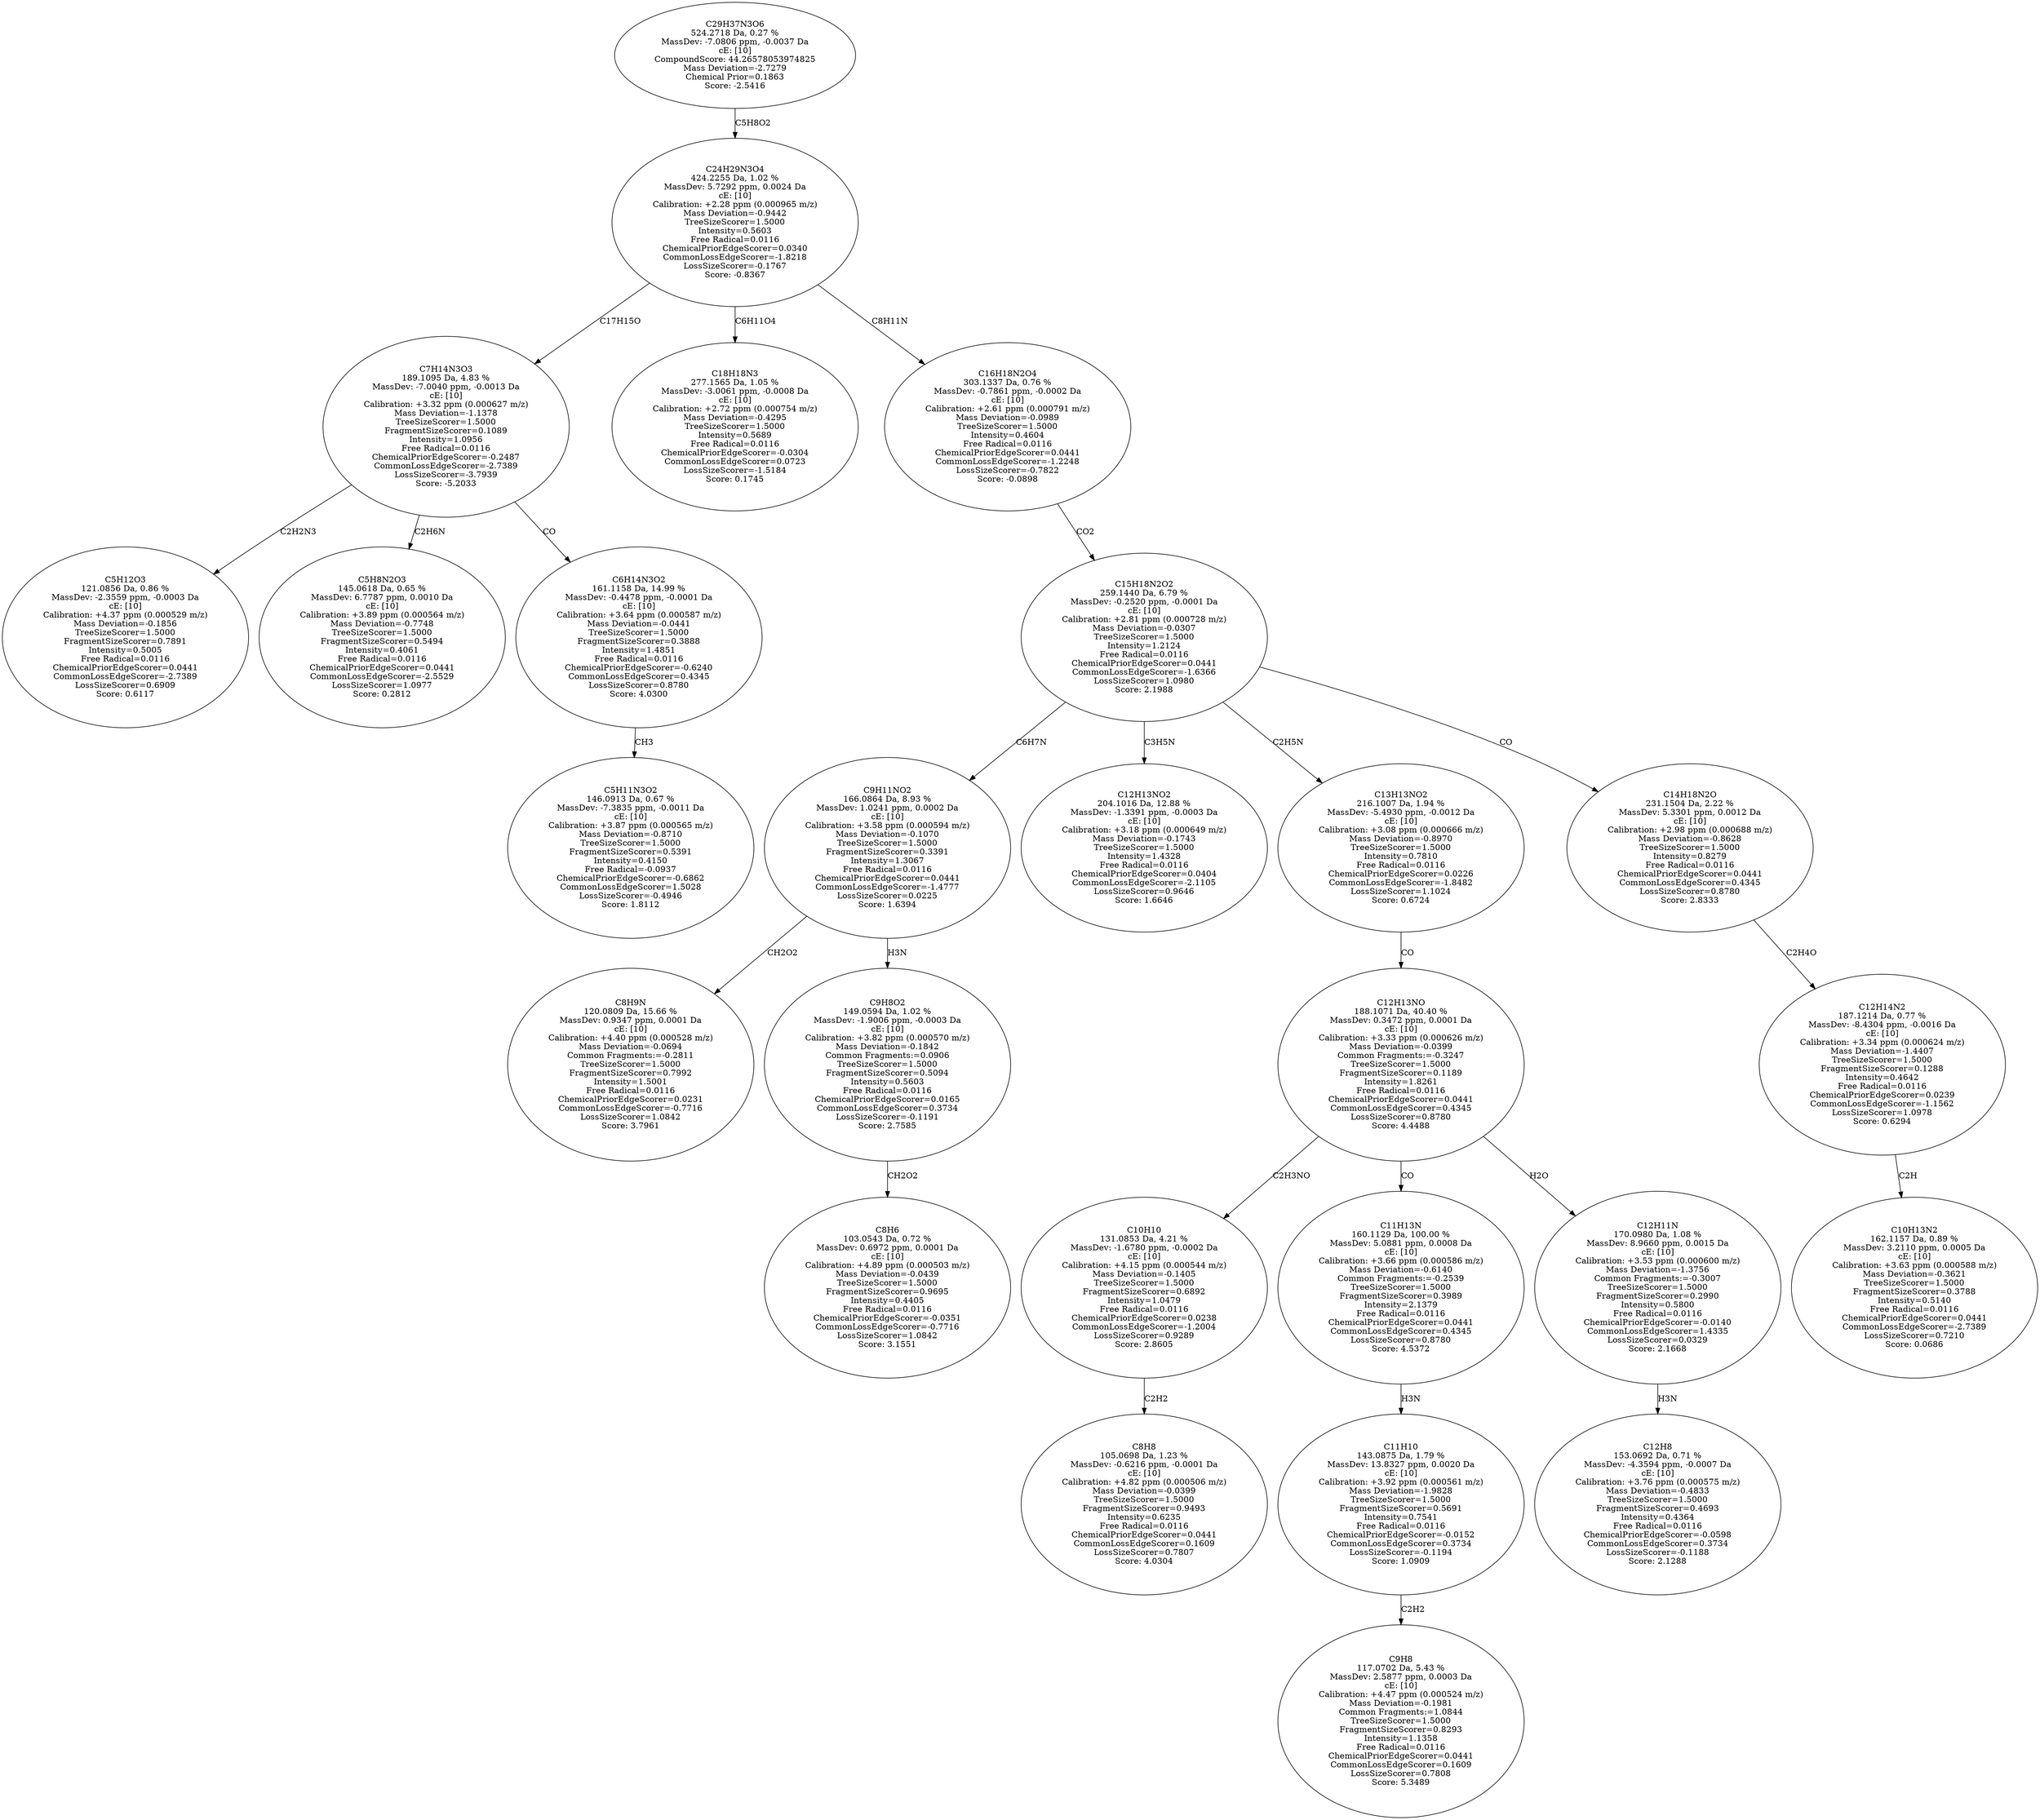 strict digraph {
v1 [label="C5H12O3\n121.0856 Da, 0.86 %\nMassDev: -2.3559 ppm, -0.0003 Da\ncE: [10]\nCalibration: +4.37 ppm (0.000529 m/z)\nMass Deviation=-0.1856\nTreeSizeScorer=1.5000\nFragmentSizeScorer=0.7891\nIntensity=0.5005\nFree Radical=0.0116\nChemicalPriorEdgeScorer=0.0441\nCommonLossEdgeScorer=-2.7389\nLossSizeScorer=0.6909\nScore: 0.6117"];
v2 [label="C5H8N2O3\n145.0618 Da, 0.65 %\nMassDev: 6.7787 ppm, 0.0010 Da\ncE: [10]\nCalibration: +3.89 ppm (0.000564 m/z)\nMass Deviation=-0.7748\nTreeSizeScorer=1.5000\nFragmentSizeScorer=0.5494\nIntensity=0.4061\nFree Radical=0.0116\nChemicalPriorEdgeScorer=0.0441\nCommonLossEdgeScorer=-2.5529\nLossSizeScorer=1.0977\nScore: 0.2812"];
v3 [label="C5H11N3O2\n146.0913 Da, 0.67 %\nMassDev: -7.3835 ppm, -0.0011 Da\ncE: [10]\nCalibration: +3.87 ppm (0.000565 m/z)\nMass Deviation=-0.8710\nTreeSizeScorer=1.5000\nFragmentSizeScorer=0.5391\nIntensity=0.4150\nFree Radical=-0.0937\nChemicalPriorEdgeScorer=-0.6862\nCommonLossEdgeScorer=1.5028\nLossSizeScorer=-0.4946\nScore: 1.8112"];
v4 [label="C6H14N3O2\n161.1158 Da, 14.99 %\nMassDev: -0.4478 ppm, -0.0001 Da\ncE: [10]\nCalibration: +3.64 ppm (0.000587 m/z)\nMass Deviation=-0.0441\nTreeSizeScorer=1.5000\nFragmentSizeScorer=0.3888\nIntensity=1.4851\nFree Radical=0.0116\nChemicalPriorEdgeScorer=-0.6240\nCommonLossEdgeScorer=0.4345\nLossSizeScorer=0.8780\nScore: 4.0300"];
v5 [label="C7H14N3O3\n189.1095 Da, 4.83 %\nMassDev: -7.0040 ppm, -0.0013 Da\ncE: [10]\nCalibration: +3.32 ppm (0.000627 m/z)\nMass Deviation=-1.1378\nTreeSizeScorer=1.5000\nFragmentSizeScorer=0.1089\nIntensity=1.0956\nFree Radical=0.0116\nChemicalPriorEdgeScorer=-0.2487\nCommonLossEdgeScorer=-2.7389\nLossSizeScorer=-3.7939\nScore: -5.2033"];
v6 [label="C18H18N3\n277.1565 Da, 1.05 %\nMassDev: -3.0061 ppm, -0.0008 Da\ncE: [10]\nCalibration: +2.72 ppm (0.000754 m/z)\nMass Deviation=-0.4295\nTreeSizeScorer=1.5000\nIntensity=0.5689\nFree Radical=0.0116\nChemicalPriorEdgeScorer=-0.0304\nCommonLossEdgeScorer=0.0723\nLossSizeScorer=-1.5184\nScore: 0.1745"];
v7 [label="C8H9N\n120.0809 Da, 15.66 %\nMassDev: 0.9347 ppm, 0.0001 Da\ncE: [10]\nCalibration: +4.40 ppm (0.000528 m/z)\nMass Deviation=-0.0694\nCommon Fragments:=-0.2811\nTreeSizeScorer=1.5000\nFragmentSizeScorer=0.7992\nIntensity=1.5001\nFree Radical=0.0116\nChemicalPriorEdgeScorer=0.0231\nCommonLossEdgeScorer=-0.7716\nLossSizeScorer=1.0842\nScore: 3.7961"];
v8 [label="C8H6\n103.0543 Da, 0.72 %\nMassDev: 0.6972 ppm, 0.0001 Da\ncE: [10]\nCalibration: +4.89 ppm (0.000503 m/z)\nMass Deviation=-0.0439\nTreeSizeScorer=1.5000\nFragmentSizeScorer=0.9695\nIntensity=0.4405\nFree Radical=0.0116\nChemicalPriorEdgeScorer=-0.0351\nCommonLossEdgeScorer=-0.7716\nLossSizeScorer=1.0842\nScore: 3.1551"];
v9 [label="C9H8O2\n149.0594 Da, 1.02 %\nMassDev: -1.9006 ppm, -0.0003 Da\ncE: [10]\nCalibration: +3.82 ppm (0.000570 m/z)\nMass Deviation=-0.1842\nCommon Fragments:=0.0906\nTreeSizeScorer=1.5000\nFragmentSizeScorer=0.5094\nIntensity=0.5603\nFree Radical=0.0116\nChemicalPriorEdgeScorer=0.0165\nCommonLossEdgeScorer=0.3734\nLossSizeScorer=-0.1191\nScore: 2.7585"];
v10 [label="C9H11NO2\n166.0864 Da, 8.93 %\nMassDev: 1.0241 ppm, 0.0002 Da\ncE: [10]\nCalibration: +3.58 ppm (0.000594 m/z)\nMass Deviation=-0.1070\nTreeSizeScorer=1.5000\nFragmentSizeScorer=0.3391\nIntensity=1.3067\nFree Radical=0.0116\nChemicalPriorEdgeScorer=0.0441\nCommonLossEdgeScorer=-1.4777\nLossSizeScorer=0.0225\nScore: 1.6394"];
v11 [label="C12H13NO2\n204.1016 Da, 12.88 %\nMassDev: -1.3391 ppm, -0.0003 Da\ncE: [10]\nCalibration: +3.18 ppm (0.000649 m/z)\nMass Deviation=-0.1743\nTreeSizeScorer=1.5000\nIntensity=1.4328\nFree Radical=0.0116\nChemicalPriorEdgeScorer=0.0404\nCommonLossEdgeScorer=-2.1105\nLossSizeScorer=0.9646\nScore: 1.6646"];
v12 [label="C8H8\n105.0698 Da, 1.23 %\nMassDev: -0.6216 ppm, -0.0001 Da\ncE: [10]\nCalibration: +4.82 ppm (0.000506 m/z)\nMass Deviation=-0.0399\nTreeSizeScorer=1.5000\nFragmentSizeScorer=0.9493\nIntensity=0.6235\nFree Radical=0.0116\nChemicalPriorEdgeScorer=0.0441\nCommonLossEdgeScorer=0.1609\nLossSizeScorer=0.7807\nScore: 4.0304"];
v13 [label="C10H10\n131.0853 Da, 4.21 %\nMassDev: -1.6780 ppm, -0.0002 Da\ncE: [10]\nCalibration: +4.15 ppm (0.000544 m/z)\nMass Deviation=-0.1405\nTreeSizeScorer=1.5000\nFragmentSizeScorer=0.6892\nIntensity=1.0479\nFree Radical=0.0116\nChemicalPriorEdgeScorer=0.0238\nCommonLossEdgeScorer=-1.2004\nLossSizeScorer=0.9289\nScore: 2.8605"];
v14 [label="C9H8\n117.0702 Da, 5.43 %\nMassDev: 2.5877 ppm, 0.0003 Da\ncE: [10]\nCalibration: +4.47 ppm (0.000524 m/z)\nMass Deviation=-0.1981\nCommon Fragments:=1.0844\nTreeSizeScorer=1.5000\nFragmentSizeScorer=0.8293\nIntensity=1.1358\nFree Radical=0.0116\nChemicalPriorEdgeScorer=0.0441\nCommonLossEdgeScorer=0.1609\nLossSizeScorer=0.7808\nScore: 5.3489"];
v15 [label="C11H10\n143.0875 Da, 1.79 %\nMassDev: 13.8327 ppm, 0.0020 Da\ncE: [10]\nCalibration: +3.92 ppm (0.000561 m/z)\nMass Deviation=-1.9828\nTreeSizeScorer=1.5000\nFragmentSizeScorer=0.5691\nIntensity=0.7541\nFree Radical=0.0116\nChemicalPriorEdgeScorer=-0.0152\nCommonLossEdgeScorer=0.3734\nLossSizeScorer=-0.1194\nScore: 1.0909"];
v16 [label="C11H13N\n160.1129 Da, 100.00 %\nMassDev: 5.0881 ppm, 0.0008 Da\ncE: [10]\nCalibration: +3.66 ppm (0.000586 m/z)\nMass Deviation=-0.6140\nCommon Fragments:=-0.2539\nTreeSizeScorer=1.5000\nFragmentSizeScorer=0.3989\nIntensity=2.1379\nFree Radical=0.0116\nChemicalPriorEdgeScorer=0.0441\nCommonLossEdgeScorer=0.4345\nLossSizeScorer=0.8780\nScore: 4.5372"];
v17 [label="C12H8\n153.0692 Da, 0.71 %\nMassDev: -4.3594 ppm, -0.0007 Da\ncE: [10]\nCalibration: +3.76 ppm (0.000575 m/z)\nMass Deviation=-0.4833\nTreeSizeScorer=1.5000\nFragmentSizeScorer=0.4693\nIntensity=0.4364\nFree Radical=0.0116\nChemicalPriorEdgeScorer=-0.0598\nCommonLossEdgeScorer=0.3734\nLossSizeScorer=-0.1188\nScore: 2.1288"];
v18 [label="C12H11N\n170.0980 Da, 1.08 %\nMassDev: 8.9660 ppm, 0.0015 Da\ncE: [10]\nCalibration: +3.53 ppm (0.000600 m/z)\nMass Deviation=-1.3756\nCommon Fragments:=-0.3007\nTreeSizeScorer=1.5000\nFragmentSizeScorer=0.2990\nIntensity=0.5800\nFree Radical=0.0116\nChemicalPriorEdgeScorer=-0.0140\nCommonLossEdgeScorer=1.4335\nLossSizeScorer=0.0329\nScore: 2.1668"];
v19 [label="C12H13NO\n188.1071 Da, 40.40 %\nMassDev: 0.3472 ppm, 0.0001 Da\ncE: [10]\nCalibration: +3.33 ppm (0.000626 m/z)\nMass Deviation=-0.0399\nCommon Fragments:=-0.3247\nTreeSizeScorer=1.5000\nFragmentSizeScorer=0.1189\nIntensity=1.8261\nFree Radical=0.0116\nChemicalPriorEdgeScorer=0.0441\nCommonLossEdgeScorer=0.4345\nLossSizeScorer=0.8780\nScore: 4.4488"];
v20 [label="C13H13NO2\n216.1007 Da, 1.94 %\nMassDev: -5.4930 ppm, -0.0012 Da\ncE: [10]\nCalibration: +3.08 ppm (0.000666 m/z)\nMass Deviation=-0.8970\nTreeSizeScorer=1.5000\nIntensity=0.7810\nFree Radical=0.0116\nChemicalPriorEdgeScorer=0.0226\nCommonLossEdgeScorer=-1.8482\nLossSizeScorer=1.1024\nScore: 0.6724"];
v21 [label="C10H13N2\n162.1157 Da, 0.89 %\nMassDev: 3.2110 ppm, 0.0005 Da\ncE: [10]\nCalibration: +3.63 ppm (0.000588 m/z)\nMass Deviation=-0.3621\nTreeSizeScorer=1.5000\nFragmentSizeScorer=0.3788\nIntensity=0.5140\nFree Radical=0.0116\nChemicalPriorEdgeScorer=0.0441\nCommonLossEdgeScorer=-2.7389\nLossSizeScorer=0.7210\nScore: 0.0686"];
v22 [label="C12H14N2\n187.1214 Da, 0.77 %\nMassDev: -8.4304 ppm, -0.0016 Da\ncE: [10]\nCalibration: +3.34 ppm (0.000624 m/z)\nMass Deviation=-1.4407\nTreeSizeScorer=1.5000\nFragmentSizeScorer=0.1288\nIntensity=0.4642\nFree Radical=0.0116\nChemicalPriorEdgeScorer=0.0239\nCommonLossEdgeScorer=-1.1562\nLossSizeScorer=1.0978\nScore: 0.6294"];
v23 [label="C14H18N2O\n231.1504 Da, 2.22 %\nMassDev: 5.3301 ppm, 0.0012 Da\ncE: [10]\nCalibration: +2.98 ppm (0.000688 m/z)\nMass Deviation=-0.8628\nTreeSizeScorer=1.5000\nIntensity=0.8279\nFree Radical=0.0116\nChemicalPriorEdgeScorer=0.0441\nCommonLossEdgeScorer=0.4345\nLossSizeScorer=0.8780\nScore: 2.8333"];
v24 [label="C15H18N2O2\n259.1440 Da, 6.79 %\nMassDev: -0.2520 ppm, -0.0001 Da\ncE: [10]\nCalibration: +2.81 ppm (0.000728 m/z)\nMass Deviation=-0.0307\nTreeSizeScorer=1.5000\nIntensity=1.2124\nFree Radical=0.0116\nChemicalPriorEdgeScorer=0.0441\nCommonLossEdgeScorer=-1.6366\nLossSizeScorer=1.0980\nScore: 2.1988"];
v25 [label="C16H18N2O4\n303.1337 Da, 0.76 %\nMassDev: -0.7861 ppm, -0.0002 Da\ncE: [10]\nCalibration: +2.61 ppm (0.000791 m/z)\nMass Deviation=-0.0989\nTreeSizeScorer=1.5000\nIntensity=0.4604\nFree Radical=0.0116\nChemicalPriorEdgeScorer=0.0441\nCommonLossEdgeScorer=-1.2248\nLossSizeScorer=-0.7822\nScore: -0.0898"];
v26 [label="C24H29N3O4\n424.2255 Da, 1.02 %\nMassDev: 5.7292 ppm, 0.0024 Da\ncE: [10]\nCalibration: +2.28 ppm (0.000965 m/z)\nMass Deviation=-0.9442\nTreeSizeScorer=1.5000\nIntensity=0.5603\nFree Radical=0.0116\nChemicalPriorEdgeScorer=0.0340\nCommonLossEdgeScorer=-1.8218\nLossSizeScorer=-0.1767\nScore: -0.8367"];
v27 [label="C29H37N3O6\n524.2718 Da, 0.27 %\nMassDev: -7.0806 ppm, -0.0037 Da\ncE: [10]\nCompoundScore: 44.26578053974825\nMass Deviation=-2.7279\nChemical Prior=0.1863\nScore: -2.5416"];
v5 -> v1 [label="C2H2N3"];
v5 -> v2 [label="C2H6N"];
v4 -> v3 [label="CH3"];
v5 -> v4 [label="CO"];
v26 -> v5 [label="C17H15O"];
v26 -> v6 [label="C6H11O4"];
v10 -> v7 [label="CH2O2"];
v9 -> v8 [label="CH2O2"];
v10 -> v9 [label="H3N"];
v24 -> v10 [label="C6H7N"];
v24 -> v11 [label="C3H5N"];
v13 -> v12 [label="C2H2"];
v19 -> v13 [label="C2H3NO"];
v15 -> v14 [label="C2H2"];
v16 -> v15 [label="H3N"];
v19 -> v16 [label="CO"];
v18 -> v17 [label="H3N"];
v19 -> v18 [label="H2O"];
v20 -> v19 [label="CO"];
v24 -> v20 [label="C2H5N"];
v22 -> v21 [label="C2H"];
v23 -> v22 [label="C2H4O"];
v24 -> v23 [label="CO"];
v25 -> v24 [label="CO2"];
v26 -> v25 [label="C8H11N"];
v27 -> v26 [label="C5H8O2"];
}